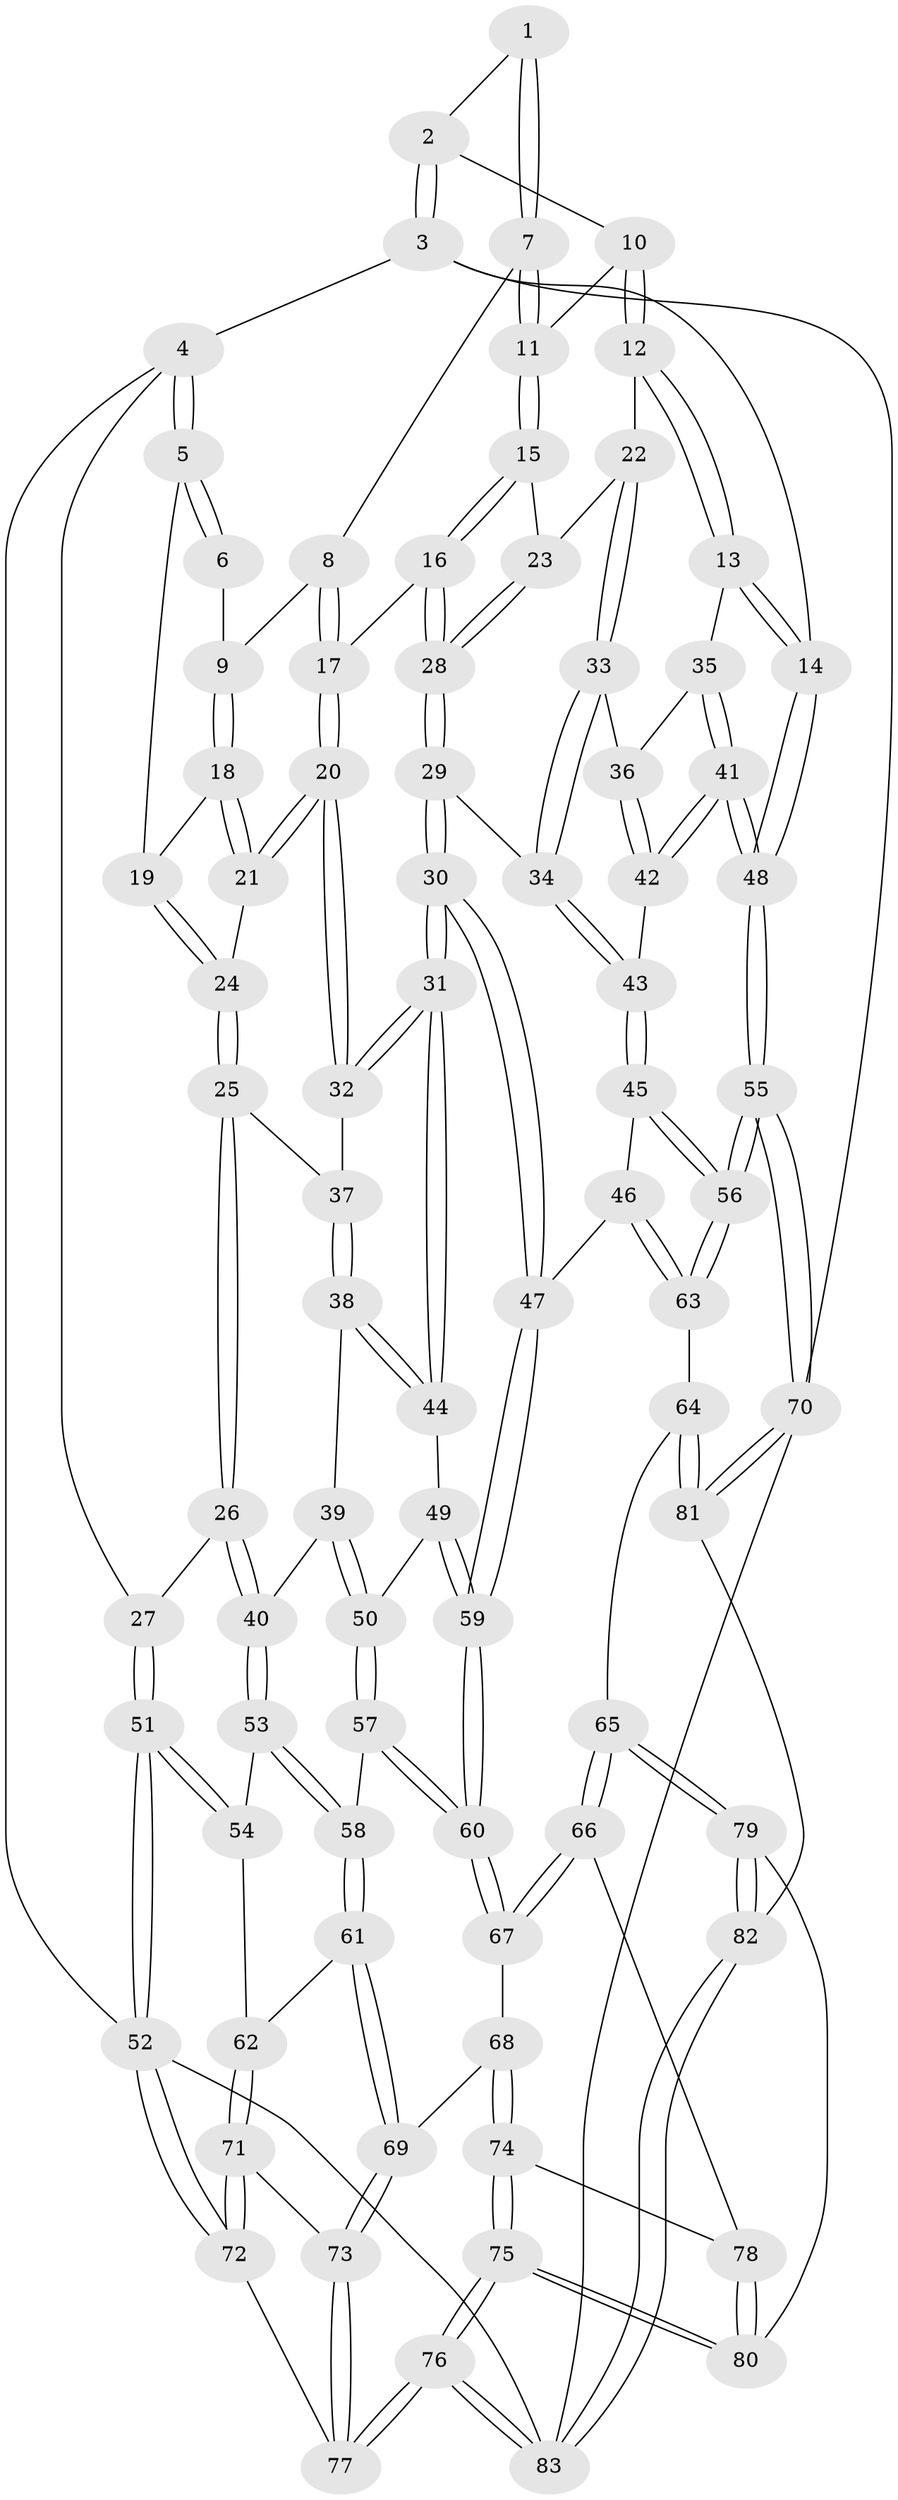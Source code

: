 // coarse degree distribution, {3: 0.2127659574468085, 5: 0.3404255319148936, 6: 0.10638297872340426, 4: 0.3404255319148936}
// Generated by graph-tools (version 1.1) at 2025/52/02/27/25 19:52:44]
// undirected, 83 vertices, 204 edges
graph export_dot {
graph [start="1"]
  node [color=gray90,style=filled];
  1 [pos="+0.6833711965096382+0"];
  2 [pos="+0.8290576239653957+0"];
  3 [pos="+1+0"];
  4 [pos="+0+0"];
  5 [pos="+0.1208241657278353+0"];
  6 [pos="+0.4208392153607587+0"];
  7 [pos="+0.6827810424120556+0"];
  8 [pos="+0.6614073479531418+0"];
  9 [pos="+0.5074823177470222+0.059172724147851755"];
  10 [pos="+0.8758788827781877+0.029600286134681034"];
  11 [pos="+0.8350081918897174+0.07095828281656369"];
  12 [pos="+1+0.10930895911323958"];
  13 [pos="+1+0.10134157863190138"];
  14 [pos="+1+0.08543179893037565"];
  15 [pos="+0.8158866656854465+0.11082299567938947"];
  16 [pos="+0.7368612605381631+0.11953091403830539"];
  17 [pos="+0.6890084448138019+0.1042839377827565"];
  18 [pos="+0.4991699526443042+0.07147915327698688"];
  19 [pos="+0.30438554634742165+0.03282700712583945"];
  20 [pos="+0.5985436054130516+0.2069582124410979"];
  21 [pos="+0.532103800088604+0.16719510541567875"];
  22 [pos="+0.9064053044184247+0.15651207185322605"];
  23 [pos="+0.8655953819355362+0.1444010905796311"];
  24 [pos="+0.33469190758489215+0.1914386084657489"];
  25 [pos="+0.33075658059476704+0.20547431018472695"];
  26 [pos="+0.15887292968564085+0.33135081034107433"];
  27 [pos="+0+0.08318346047286006"];
  28 [pos="+0.7959484433301075+0.2663245076209308"];
  29 [pos="+0.8007101273429751+0.318791050995573"];
  30 [pos="+0.6325504863617797+0.38530599843788044"];
  31 [pos="+0.618401341726287+0.3715108319514025"];
  32 [pos="+0.6024350287952736+0.2885257741948566"];
  33 [pos="+0.8758444231903396+0.28678535298185454"];
  34 [pos="+0.8088659379389437+0.3200971051583013"];
  35 [pos="+0.938619194550337+0.29178762976879347"];
  36 [pos="+0.9275600824456023+0.29240345723129085"];
  37 [pos="+0.3539664193942044+0.2347700941172016"];
  38 [pos="+0.42325306972523385+0.36602926311784295"];
  39 [pos="+0.39801386264510846+0.39166100091451417"];
  40 [pos="+0.16166528817320444+0.34138154518534763"];
  41 [pos="+1+0.4758808449415876"];
  42 [pos="+0.9277478862022468+0.4285465154672311"];
  43 [pos="+0.8860785538909913+0.41602775686924737"];
  44 [pos="+0.5686391603032735+0.3756244046805236"];
  45 [pos="+0.7933422319822232+0.5195206311383891"];
  46 [pos="+0.659556955272192+0.49121963246360667"];
  47 [pos="+0.6478067924900763+0.47697262540000473"];
  48 [pos="+1+0.5888481076545211"];
  49 [pos="+0.4439433312026146+0.4886805299728369"];
  50 [pos="+0.36571478957403464+0.47366394077250157"];
  51 [pos="+0+0.5600432807966877"];
  52 [pos="+0+0.7760189321962008"];
  53 [pos="+0.16892244283519325+0.4290023962784521"];
  54 [pos="+0.033716853186817074+0.5437422540139805"];
  55 [pos="+1+0.7564628069085789"];
  56 [pos="+1+0.7314969348408619"];
  57 [pos="+0.31284397314184115+0.5288934523954917"];
  58 [pos="+0.2774254823677548+0.5418525003040549"];
  59 [pos="+0.5039572972676906+0.5752445118225573"];
  60 [pos="+0.48665203060097845+0.5961669759123147"];
  61 [pos="+0.2725775945922692+0.5717940966728425"];
  62 [pos="+0.11530612327157011+0.6547755734222798"];
  63 [pos="+0.6946933463771754+0.7708321839707248"];
  64 [pos="+0.6843601533515866+0.7796944086367398"];
  65 [pos="+0.6421719496758268+0.783141692049364"];
  66 [pos="+0.5979682937272425+0.7637467349690504"];
  67 [pos="+0.480958163366637+0.664672772301886"];
  68 [pos="+0.3541966024049149+0.7267350214024877"];
  69 [pos="+0.30569298266485273+0.6854917252120367"];
  70 [pos="+1+1"];
  71 [pos="+0.1086801192576971+0.706412426941523"];
  72 [pos="+0+0.7777340566242715"];
  73 [pos="+0.15556527262226605+0.7689243376308705"];
  74 [pos="+0.363149936512844+0.8049748886507938"];
  75 [pos="+0.22955941146442357+0.9926189382197791"];
  76 [pos="+0.22368564009143915+0.9986163302588815"];
  77 [pos="+0.15277865799908608+0.8854005822450931"];
  78 [pos="+0.4005936497220806+0.8174773340201572"];
  79 [pos="+0.5128460270118523+0.9181022242039654"];
  80 [pos="+0.4962753685734201+0.9119746667044608"];
  81 [pos="+0.7431534160918649+1"];
  82 [pos="+0.5465214799533465+1"];
  83 [pos="+0.20480282007289427+1"];
  1 -- 2;
  1 -- 7;
  1 -- 7;
  2 -- 3;
  2 -- 3;
  2 -- 10;
  3 -- 4;
  3 -- 14;
  3 -- 70;
  4 -- 5;
  4 -- 5;
  4 -- 27;
  4 -- 52;
  5 -- 6;
  5 -- 6;
  5 -- 19;
  6 -- 9;
  7 -- 8;
  7 -- 11;
  7 -- 11;
  8 -- 9;
  8 -- 17;
  8 -- 17;
  9 -- 18;
  9 -- 18;
  10 -- 11;
  10 -- 12;
  10 -- 12;
  11 -- 15;
  11 -- 15;
  12 -- 13;
  12 -- 13;
  12 -- 22;
  13 -- 14;
  13 -- 14;
  13 -- 35;
  14 -- 48;
  14 -- 48;
  15 -- 16;
  15 -- 16;
  15 -- 23;
  16 -- 17;
  16 -- 28;
  16 -- 28;
  17 -- 20;
  17 -- 20;
  18 -- 19;
  18 -- 21;
  18 -- 21;
  19 -- 24;
  19 -- 24;
  20 -- 21;
  20 -- 21;
  20 -- 32;
  20 -- 32;
  21 -- 24;
  22 -- 23;
  22 -- 33;
  22 -- 33;
  23 -- 28;
  23 -- 28;
  24 -- 25;
  24 -- 25;
  25 -- 26;
  25 -- 26;
  25 -- 37;
  26 -- 27;
  26 -- 40;
  26 -- 40;
  27 -- 51;
  27 -- 51;
  28 -- 29;
  28 -- 29;
  29 -- 30;
  29 -- 30;
  29 -- 34;
  30 -- 31;
  30 -- 31;
  30 -- 47;
  30 -- 47;
  31 -- 32;
  31 -- 32;
  31 -- 44;
  31 -- 44;
  32 -- 37;
  33 -- 34;
  33 -- 34;
  33 -- 36;
  34 -- 43;
  34 -- 43;
  35 -- 36;
  35 -- 41;
  35 -- 41;
  36 -- 42;
  36 -- 42;
  37 -- 38;
  37 -- 38;
  38 -- 39;
  38 -- 44;
  38 -- 44;
  39 -- 40;
  39 -- 50;
  39 -- 50;
  40 -- 53;
  40 -- 53;
  41 -- 42;
  41 -- 42;
  41 -- 48;
  41 -- 48;
  42 -- 43;
  43 -- 45;
  43 -- 45;
  44 -- 49;
  45 -- 46;
  45 -- 56;
  45 -- 56;
  46 -- 47;
  46 -- 63;
  46 -- 63;
  47 -- 59;
  47 -- 59;
  48 -- 55;
  48 -- 55;
  49 -- 50;
  49 -- 59;
  49 -- 59;
  50 -- 57;
  50 -- 57;
  51 -- 52;
  51 -- 52;
  51 -- 54;
  51 -- 54;
  52 -- 72;
  52 -- 72;
  52 -- 83;
  53 -- 54;
  53 -- 58;
  53 -- 58;
  54 -- 62;
  55 -- 56;
  55 -- 56;
  55 -- 70;
  55 -- 70;
  56 -- 63;
  56 -- 63;
  57 -- 58;
  57 -- 60;
  57 -- 60;
  58 -- 61;
  58 -- 61;
  59 -- 60;
  59 -- 60;
  60 -- 67;
  60 -- 67;
  61 -- 62;
  61 -- 69;
  61 -- 69;
  62 -- 71;
  62 -- 71;
  63 -- 64;
  64 -- 65;
  64 -- 81;
  64 -- 81;
  65 -- 66;
  65 -- 66;
  65 -- 79;
  65 -- 79;
  66 -- 67;
  66 -- 67;
  66 -- 78;
  67 -- 68;
  68 -- 69;
  68 -- 74;
  68 -- 74;
  69 -- 73;
  69 -- 73;
  70 -- 81;
  70 -- 81;
  70 -- 83;
  71 -- 72;
  71 -- 72;
  71 -- 73;
  72 -- 77;
  73 -- 77;
  73 -- 77;
  74 -- 75;
  74 -- 75;
  74 -- 78;
  75 -- 76;
  75 -- 76;
  75 -- 80;
  75 -- 80;
  76 -- 77;
  76 -- 77;
  76 -- 83;
  76 -- 83;
  78 -- 80;
  78 -- 80;
  79 -- 80;
  79 -- 82;
  79 -- 82;
  81 -- 82;
  82 -- 83;
  82 -- 83;
}

